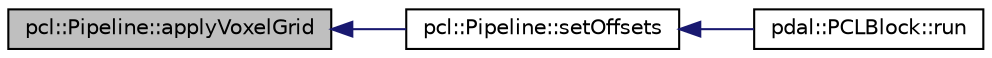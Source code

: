 digraph "pcl::Pipeline::applyVoxelGrid"
{
  edge [fontname="Helvetica",fontsize="10",labelfontname="Helvetica",labelfontsize="10"];
  node [fontname="Helvetica",fontsize="10",shape=record];
  rankdir="LR";
  Node1 [label="pcl::Pipeline::applyVoxelGrid",height=0.2,width=0.4,color="black", fillcolor="grey75", style="filled", fontcolor="black"];
  Node1 -> Node2 [dir="back",color="midnightblue",fontsize="10",style="solid",fontname="Helvetica"];
  Node2 [label="pcl::Pipeline::setOffsets",height=0.2,width=0.4,color="black", fillcolor="white", style="filled",URL="$classpcl_1_1Pipeline.html#ac551c7115843815ea93549c9d174a44e",tooltip="Set the offsets to the data in the x, y, and z dimension. "];
  Node2 -> Node3 [dir="back",color="midnightblue",fontsize="10",style="solid",fontname="Helvetica"];
  Node3 [label="pdal::PCLBlock::run",height=0.2,width=0.4,color="black", fillcolor="white", style="filled",URL="$classpdal_1_1PCLBlock.html#ac2a76cf2df667cfce88d3a819a40483d"];
}
